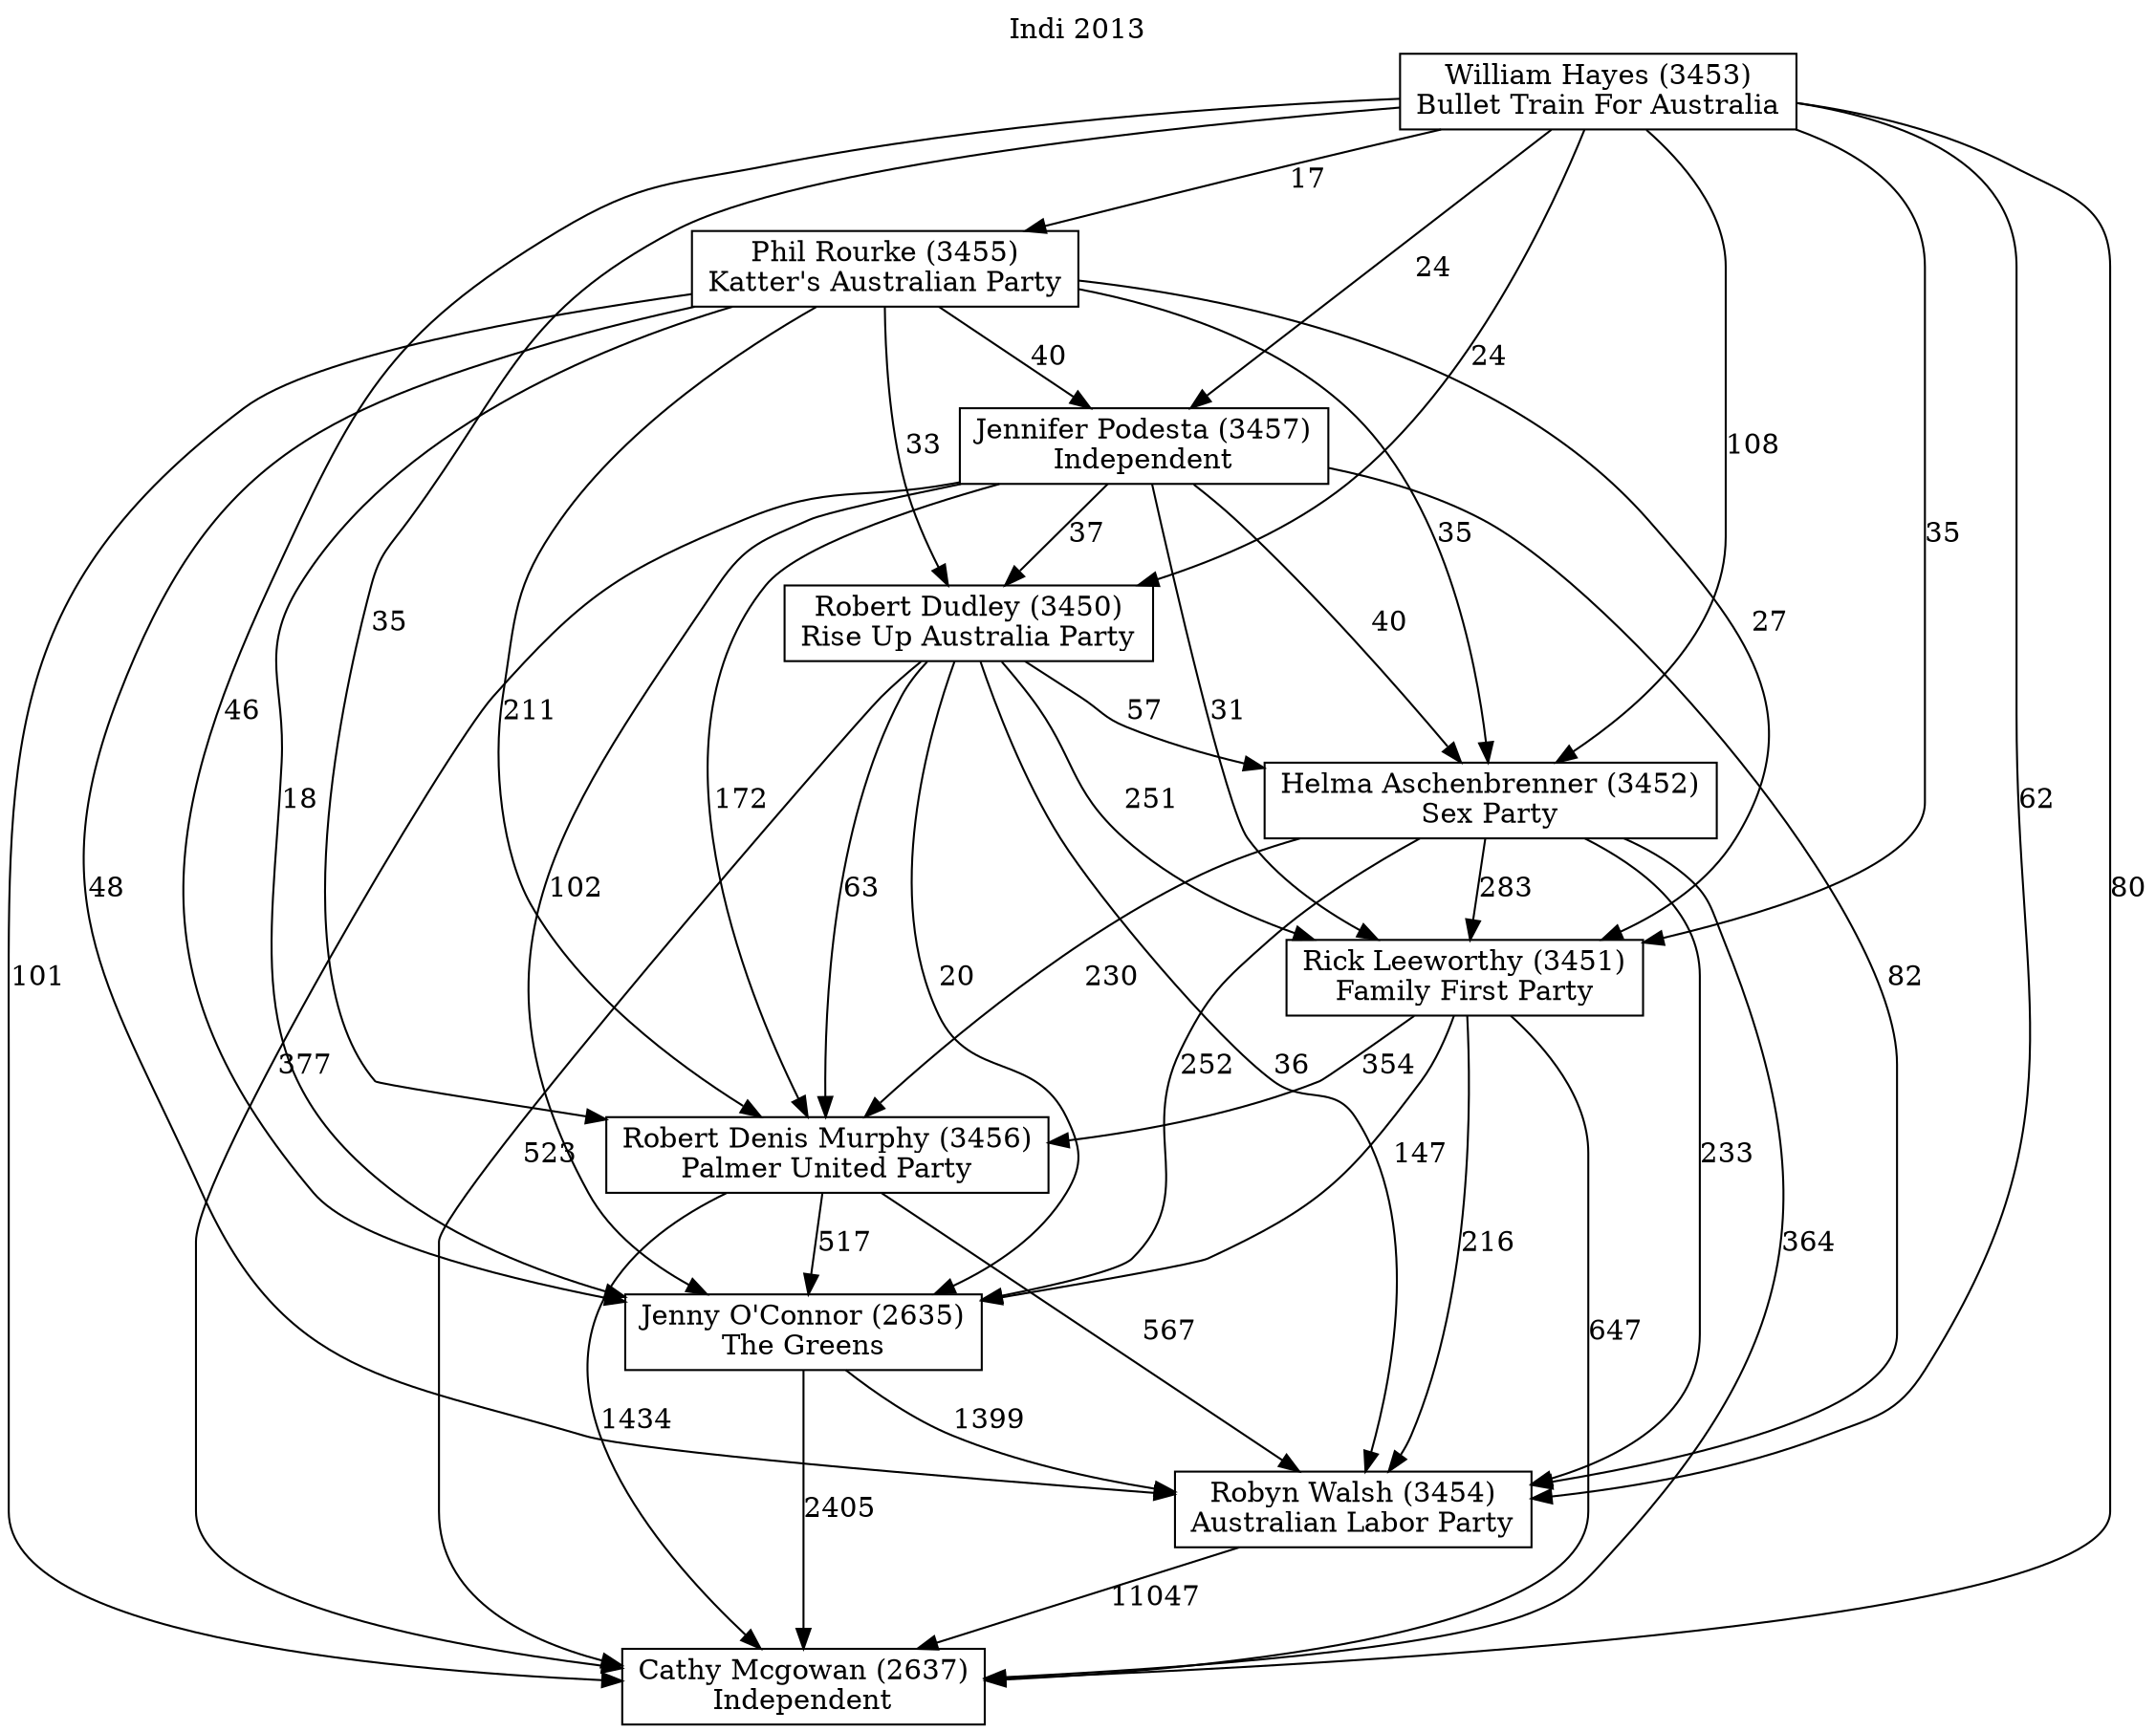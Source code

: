 // House preference flow
digraph "Cathy Mcgowan (2637)_Indi_2013" {
	graph [label="Indi 2013" labelloc=t mclimit=10]
	node [shape=box]
	"Cathy Mcgowan (2637)" [label="Cathy Mcgowan (2637)
Independent"]
	"Helma Aschenbrenner (3452)" [label="Helma Aschenbrenner (3452)
Sex Party"]
	"Jennifer Podesta (3457)" [label="Jennifer Podesta (3457)
Independent"]
	"Jenny O'Connor (2635)" [label="Jenny O'Connor (2635)
The Greens"]
	"Phil Rourke (3455)" [label="Phil Rourke (3455)
Katter's Australian Party"]
	"Rick Leeworthy (3451)" [label="Rick Leeworthy (3451)
Family First Party"]
	"Robert Denis Murphy (3456)" [label="Robert Denis Murphy (3456)
Palmer United Party"]
	"Robert Dudley (3450)" [label="Robert Dudley (3450)
Rise Up Australia Party"]
	"Robyn Walsh (3454)" [label="Robyn Walsh (3454)
Australian Labor Party"]
	"William Hayes (3453)" [label="William Hayes (3453)
Bullet Train For Australia"]
	"Helma Aschenbrenner (3452)" -> "Cathy Mcgowan (2637)" [label=364]
	"Helma Aschenbrenner (3452)" -> "Jenny O'Connor (2635)" [label=252]
	"Helma Aschenbrenner (3452)" -> "Rick Leeworthy (3451)" [label=283]
	"Helma Aschenbrenner (3452)" -> "Robert Denis Murphy (3456)" [label=230]
	"Helma Aschenbrenner (3452)" -> "Robyn Walsh (3454)" [label=233]
	"Jennifer Podesta (3457)" -> "Cathy Mcgowan (2637)" [label=377]
	"Jennifer Podesta (3457)" -> "Helma Aschenbrenner (3452)" [label=40]
	"Jennifer Podesta (3457)" -> "Jenny O'Connor (2635)" [label=102]
	"Jennifer Podesta (3457)" -> "Rick Leeworthy (3451)" [label=31]
	"Jennifer Podesta (3457)" -> "Robert Denis Murphy (3456)" [label=172]
	"Jennifer Podesta (3457)" -> "Robert Dudley (3450)" [label=37]
	"Jennifer Podesta (3457)" -> "Robyn Walsh (3454)" [label=82]
	"Jenny O'Connor (2635)" -> "Cathy Mcgowan (2637)" [label=2405]
	"Jenny O'Connor (2635)" -> "Robyn Walsh (3454)" [label=1399]
	"Phil Rourke (3455)" -> "Cathy Mcgowan (2637)" [label=101]
	"Phil Rourke (3455)" -> "Helma Aschenbrenner (3452)" [label=35]
	"Phil Rourke (3455)" -> "Jennifer Podesta (3457)" [label=40]
	"Phil Rourke (3455)" -> "Jenny O'Connor (2635)" [label=18]
	"Phil Rourke (3455)" -> "Rick Leeworthy (3451)" [label=27]
	"Phil Rourke (3455)" -> "Robert Denis Murphy (3456)" [label=211]
	"Phil Rourke (3455)" -> "Robert Dudley (3450)" [label=33]
	"Phil Rourke (3455)" -> "Robyn Walsh (3454)" [label=48]
	"Rick Leeworthy (3451)" -> "Cathy Mcgowan (2637)" [label=647]
	"Rick Leeworthy (3451)" -> "Jenny O'Connor (2635)" [label=147]
	"Rick Leeworthy (3451)" -> "Robert Denis Murphy (3456)" [label=354]
	"Rick Leeworthy (3451)" -> "Robyn Walsh (3454)" [label=216]
	"Robert Denis Murphy (3456)" -> "Cathy Mcgowan (2637)" [label=1434]
	"Robert Denis Murphy (3456)" -> "Jenny O'Connor (2635)" [label=517]
	"Robert Denis Murphy (3456)" -> "Robyn Walsh (3454)" [label=567]
	"Robert Dudley (3450)" -> "Cathy Mcgowan (2637)" [label=523]
	"Robert Dudley (3450)" -> "Helma Aschenbrenner (3452)" [label=57]
	"Robert Dudley (3450)" -> "Jenny O'Connor (2635)" [label=20]
	"Robert Dudley (3450)" -> "Rick Leeworthy (3451)" [label=251]
	"Robert Dudley (3450)" -> "Robert Denis Murphy (3456)" [label=63]
	"Robert Dudley (3450)" -> "Robyn Walsh (3454)" [label=36]
	"Robyn Walsh (3454)" -> "Cathy Mcgowan (2637)" [label=11047]
	"William Hayes (3453)" -> "Cathy Mcgowan (2637)" [label=80]
	"William Hayes (3453)" -> "Helma Aschenbrenner (3452)" [label=108]
	"William Hayes (3453)" -> "Jennifer Podesta (3457)" [label=24]
	"William Hayes (3453)" -> "Jenny O'Connor (2635)" [label=46]
	"William Hayes (3453)" -> "Phil Rourke (3455)" [label=17]
	"William Hayes (3453)" -> "Rick Leeworthy (3451)" [label=35]
	"William Hayes (3453)" -> "Robert Denis Murphy (3456)" [label=35]
	"William Hayes (3453)" -> "Robert Dudley (3450)" [label=24]
	"William Hayes (3453)" -> "Robyn Walsh (3454)" [label=62]
}
